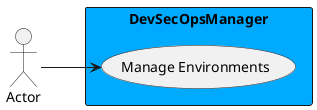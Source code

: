 @startuml

left to right direction


Actor "Actor" as Actor


rectangle "DevSecOpsManager" as dsom #00aaff {
        usecase "Manage Environments" as ManageEnvironments
    Actor --> ManageEnvironments

}


@enduml

